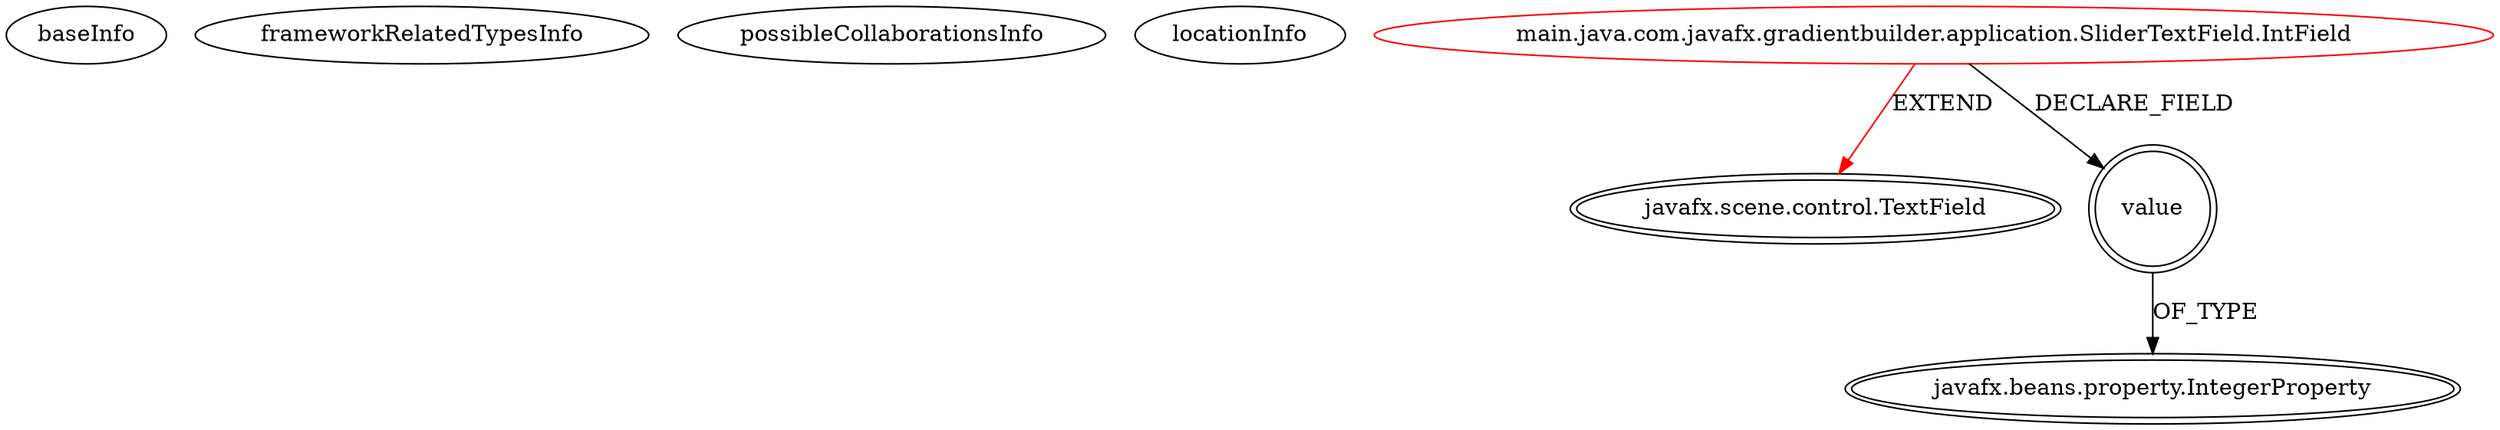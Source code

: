 digraph {
baseInfo[graphId=1164,category="extension_graph",isAnonymous=false,possibleRelation=false]
frameworkRelatedTypesInfo[0="javafx.scene.control.TextField"]
possibleCollaborationsInfo[]
locationInfo[projectName="SaiPradeepDandem-javafx2-gradient-builder",filePath="/SaiPradeepDandem-javafx2-gradient-builder/javafx2-gradient-builder-master/src/main/java/com/javafx/gradientbuilder/application/SliderTextField.java",contextSignature="IntField",graphId="1164"]
0[label="main.java.com.javafx.gradientbuilder.application.SliderTextField.IntField",vertexType="ROOT_CLIENT_CLASS_DECLARATION",isFrameworkType=false,color=red]
1[label="javafx.scene.control.TextField",vertexType="FRAMEWORK_CLASS_TYPE",isFrameworkType=true,peripheries=2]
2[label="value",vertexType="FIELD_DECLARATION",isFrameworkType=true,peripheries=2,shape=circle]
3[label="javafx.beans.property.IntegerProperty",vertexType="FRAMEWORK_CLASS_TYPE",isFrameworkType=true,peripheries=2]
0->1[label="EXTEND",color=red]
0->2[label="DECLARE_FIELD"]
2->3[label="OF_TYPE"]
}
